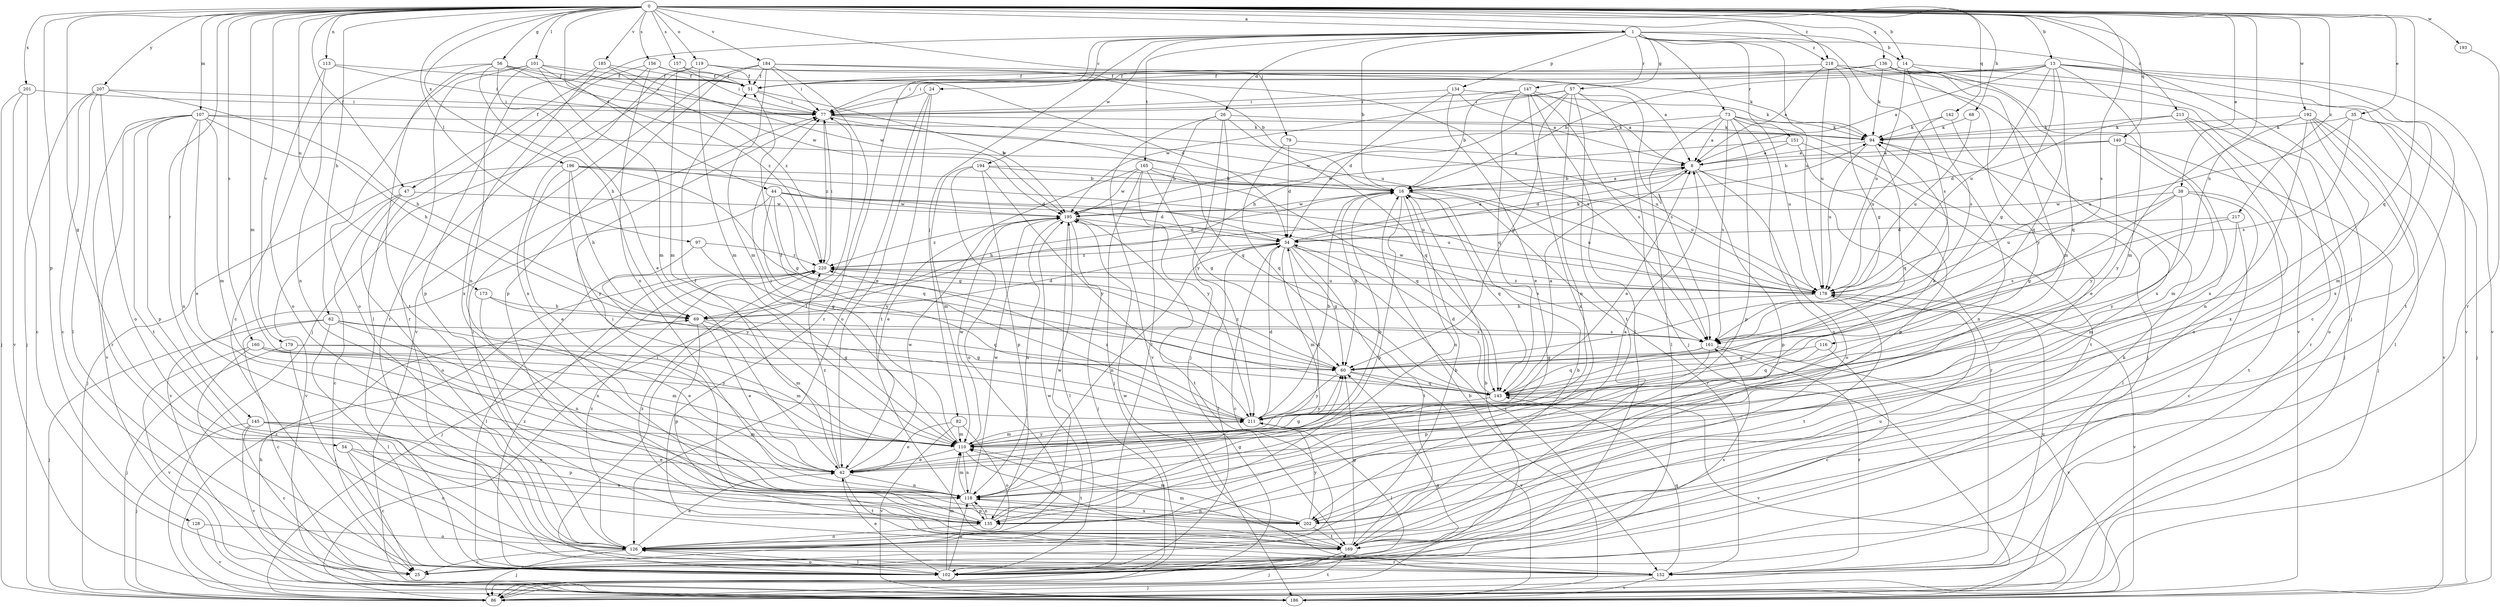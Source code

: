 strict digraph  {
0;
1;
8;
13;
14;
16;
24;
25;
26;
34;
35;
38;
42;
44;
47;
51;
54;
56;
57;
60;
62;
68;
69;
73;
77;
79;
82;
86;
94;
97;
101;
102;
107;
110;
113;
116;
118;
119;
126;
128;
134;
135;
136;
140;
142;
143;
145;
147;
151;
152;
156;
157;
160;
161;
165;
169;
173;
178;
179;
184;
185;
186;
192;
193;
194;
195;
196;
201;
202;
207;
211;
213;
217;
218;
220;
0 -> 1  [label=a];
0 -> 13  [label=b];
0 -> 14  [label=b];
0 -> 35  [label=e];
0 -> 38  [label=e];
0 -> 44  [label=f];
0 -> 47  [label=f];
0 -> 54  [label=g];
0 -> 56  [label=g];
0 -> 62  [label=h];
0 -> 68  [label=h];
0 -> 79  [label=j];
0 -> 97  [label=l];
0 -> 101  [label=l];
0 -> 107  [label=m];
0 -> 110  [label=m];
0 -> 113  [label=n];
0 -> 116  [label=n];
0 -> 119  [label=o];
0 -> 128  [label=p];
0 -> 136  [label=q];
0 -> 140  [label=q];
0 -> 142  [label=q];
0 -> 143  [label=q];
0 -> 145  [label=r];
0 -> 156  [label=s];
0 -> 157  [label=s];
0 -> 160  [label=s];
0 -> 161  [label=s];
0 -> 173  [label=u];
0 -> 179  [label=v];
0 -> 184  [label=v];
0 -> 185  [label=v];
0 -> 192  [label=w];
0 -> 193  [label=w];
0 -> 196  [label=x];
0 -> 201  [label=x];
0 -> 207  [label=y];
0 -> 213  [label=z];
0 -> 217  [label=z];
0 -> 218  [label=z];
1 -> 14  [label=b];
1 -> 16  [label=b];
1 -> 24  [label=c];
1 -> 26  [label=d];
1 -> 47  [label=f];
1 -> 57  [label=g];
1 -> 73  [label=i];
1 -> 82  [label=j];
1 -> 86  [label=j];
1 -> 102  [label=l];
1 -> 134  [label=p];
1 -> 147  [label=r];
1 -> 151  [label=r];
1 -> 161  [label=s];
1 -> 165  [label=t];
1 -> 178  [label=u];
1 -> 194  [label=w];
1 -> 218  [label=z];
8 -> 16  [label=b];
8 -> 34  [label=d];
8 -> 126  [label=o];
8 -> 135  [label=p];
8 -> 152  [label=r];
13 -> 8  [label=a];
13 -> 16  [label=b];
13 -> 51  [label=f];
13 -> 60  [label=g];
13 -> 77  [label=i];
13 -> 110  [label=m];
13 -> 143  [label=q];
13 -> 169  [label=t];
13 -> 178  [label=u];
13 -> 186  [label=v];
13 -> 202  [label=x];
14 -> 51  [label=f];
14 -> 143  [label=q];
14 -> 161  [label=s];
14 -> 178  [label=u];
14 -> 186  [label=v];
16 -> 8  [label=a];
16 -> 60  [label=g];
16 -> 69  [label=h];
16 -> 118  [label=n];
16 -> 135  [label=p];
16 -> 143  [label=q];
16 -> 152  [label=r];
16 -> 178  [label=u];
16 -> 195  [label=w];
24 -> 42  [label=e];
24 -> 77  [label=i];
24 -> 126  [label=o];
24 -> 169  [label=t];
25 -> 161  [label=s];
25 -> 195  [label=w];
26 -> 86  [label=j];
26 -> 94  [label=k];
26 -> 102  [label=l];
26 -> 143  [label=q];
26 -> 186  [label=v];
26 -> 211  [label=y];
34 -> 8  [label=a];
34 -> 25  [label=c];
34 -> 60  [label=g];
34 -> 102  [label=l];
34 -> 110  [label=m];
34 -> 118  [label=n];
34 -> 152  [label=r];
34 -> 161  [label=s];
34 -> 169  [label=t];
34 -> 220  [label=z];
35 -> 86  [label=j];
35 -> 94  [label=k];
35 -> 110  [label=m];
35 -> 161  [label=s];
35 -> 178  [label=u];
38 -> 60  [label=g];
38 -> 102  [label=l];
38 -> 169  [label=t];
38 -> 178  [label=u];
38 -> 195  [label=w];
38 -> 211  [label=y];
42 -> 16  [label=b];
42 -> 51  [label=f];
42 -> 60  [label=g];
42 -> 118  [label=n];
42 -> 169  [label=t];
42 -> 195  [label=w];
42 -> 220  [label=z];
44 -> 34  [label=d];
44 -> 60  [label=g];
44 -> 143  [label=q];
44 -> 178  [label=u];
44 -> 186  [label=v];
44 -> 195  [label=w];
44 -> 211  [label=y];
47 -> 25  [label=c];
47 -> 126  [label=o];
47 -> 186  [label=v];
47 -> 195  [label=w];
51 -> 77  [label=i];
51 -> 195  [label=w];
54 -> 25  [label=c];
54 -> 42  [label=e];
54 -> 126  [label=o];
54 -> 202  [label=x];
56 -> 25  [label=c];
56 -> 42  [label=e];
56 -> 51  [label=f];
56 -> 69  [label=h];
56 -> 77  [label=i];
56 -> 169  [label=t];
56 -> 195  [label=w];
57 -> 60  [label=g];
57 -> 69  [label=h];
57 -> 77  [label=i];
57 -> 86  [label=j];
57 -> 118  [label=n];
57 -> 161  [label=s];
57 -> 169  [label=t];
57 -> 195  [label=w];
60 -> 143  [label=q];
60 -> 186  [label=v];
60 -> 211  [label=y];
60 -> 220  [label=z];
62 -> 25  [label=c];
62 -> 42  [label=e];
62 -> 86  [label=j];
62 -> 102  [label=l];
62 -> 118  [label=n];
62 -> 161  [label=s];
68 -> 94  [label=k];
68 -> 178  [label=u];
69 -> 34  [label=d];
69 -> 42  [label=e];
69 -> 110  [label=m];
69 -> 135  [label=p];
69 -> 161  [label=s];
73 -> 8  [label=a];
73 -> 86  [label=j];
73 -> 94  [label=k];
73 -> 102  [label=l];
73 -> 126  [label=o];
73 -> 135  [label=p];
73 -> 161  [label=s];
73 -> 178  [label=u];
73 -> 195  [label=w];
77 -> 94  [label=k];
77 -> 143  [label=q];
77 -> 178  [label=u];
77 -> 220  [label=z];
79 -> 8  [label=a];
79 -> 34  [label=d];
79 -> 143  [label=q];
82 -> 42  [label=e];
82 -> 110  [label=m];
82 -> 126  [label=o];
82 -> 186  [label=v];
86 -> 60  [label=g];
86 -> 77  [label=i];
86 -> 169  [label=t];
86 -> 220  [label=z];
94 -> 8  [label=a];
94 -> 118  [label=n];
94 -> 143  [label=q];
94 -> 178  [label=u];
97 -> 60  [label=g];
97 -> 211  [label=y];
97 -> 220  [label=z];
101 -> 51  [label=f];
101 -> 110  [label=m];
101 -> 118  [label=n];
101 -> 126  [label=o];
101 -> 152  [label=r];
101 -> 178  [label=u];
101 -> 220  [label=z];
102 -> 16  [label=b];
102 -> 42  [label=e];
102 -> 94  [label=k];
102 -> 110  [label=m];
102 -> 118  [label=n];
102 -> 126  [label=o];
102 -> 220  [label=z];
107 -> 16  [label=b];
107 -> 42  [label=e];
107 -> 69  [label=h];
107 -> 94  [label=k];
107 -> 110  [label=m];
107 -> 118  [label=n];
107 -> 135  [label=p];
107 -> 152  [label=r];
107 -> 169  [label=t];
107 -> 186  [label=v];
110 -> 34  [label=d];
110 -> 42  [label=e];
110 -> 77  [label=i];
110 -> 118  [label=n];
110 -> 169  [label=t];
110 -> 195  [label=w];
110 -> 211  [label=y];
113 -> 51  [label=f];
113 -> 77  [label=i];
113 -> 118  [label=n];
113 -> 126  [label=o];
116 -> 25  [label=c];
116 -> 60  [label=g];
116 -> 143  [label=q];
118 -> 8  [label=a];
118 -> 110  [label=m];
118 -> 135  [label=p];
118 -> 195  [label=w];
118 -> 202  [label=x];
119 -> 16  [label=b];
119 -> 51  [label=f];
119 -> 86  [label=j];
119 -> 94  [label=k];
119 -> 110  [label=m];
119 -> 202  [label=x];
126 -> 16  [label=b];
126 -> 25  [label=c];
126 -> 42  [label=e];
126 -> 77  [label=i];
126 -> 86  [label=j];
126 -> 102  [label=l];
126 -> 152  [label=r];
126 -> 220  [label=z];
128 -> 126  [label=o];
128 -> 186  [label=v];
134 -> 8  [label=a];
134 -> 34  [label=d];
134 -> 42  [label=e];
134 -> 77  [label=i];
134 -> 94  [label=k];
135 -> 60  [label=g];
135 -> 77  [label=i];
135 -> 118  [label=n];
135 -> 126  [label=o];
135 -> 195  [label=w];
136 -> 25  [label=c];
136 -> 51  [label=f];
136 -> 77  [label=i];
136 -> 94  [label=k];
136 -> 110  [label=m];
136 -> 202  [label=x];
136 -> 211  [label=y];
140 -> 8  [label=a];
140 -> 16  [label=b];
140 -> 86  [label=j];
140 -> 110  [label=m];
140 -> 211  [label=y];
142 -> 42  [label=e];
142 -> 94  [label=k];
142 -> 178  [label=u];
143 -> 8  [label=a];
143 -> 34  [label=d];
143 -> 186  [label=v];
143 -> 211  [label=y];
145 -> 25  [label=c];
145 -> 86  [label=j];
145 -> 110  [label=m];
145 -> 118  [label=n];
145 -> 135  [label=p];
145 -> 186  [label=v];
147 -> 8  [label=a];
147 -> 16  [label=b];
147 -> 77  [label=i];
147 -> 102  [label=l];
147 -> 143  [label=q];
147 -> 161  [label=s];
147 -> 202  [label=x];
151 -> 8  [label=a];
151 -> 135  [label=p];
151 -> 169  [label=t];
151 -> 195  [label=w];
152 -> 86  [label=j];
152 -> 143  [label=q];
152 -> 178  [label=u];
152 -> 186  [label=v];
152 -> 195  [label=w];
156 -> 34  [label=d];
156 -> 51  [label=f];
156 -> 102  [label=l];
156 -> 118  [label=n];
156 -> 152  [label=r];
157 -> 51  [label=f];
157 -> 77  [label=i];
157 -> 110  [label=m];
160 -> 60  [label=g];
160 -> 102  [label=l];
160 -> 110  [label=m];
160 -> 186  [label=v];
160 -> 211  [label=y];
161 -> 60  [label=g];
161 -> 135  [label=p];
161 -> 143  [label=q];
161 -> 152  [label=r];
161 -> 186  [label=v];
165 -> 16  [label=b];
165 -> 42  [label=e];
165 -> 60  [label=g];
165 -> 86  [label=j];
165 -> 143  [label=q];
165 -> 195  [label=w];
165 -> 211  [label=y];
169 -> 16  [label=b];
169 -> 60  [label=g];
169 -> 86  [label=j];
169 -> 110  [label=m];
169 -> 178  [label=u];
169 -> 220  [label=z];
173 -> 69  [label=h];
173 -> 118  [label=n];
173 -> 143  [label=q];
178 -> 69  [label=h];
178 -> 169  [label=t];
178 -> 186  [label=v];
178 -> 195  [label=w];
178 -> 220  [label=z];
179 -> 60  [label=g];
179 -> 86  [label=j];
179 -> 102  [label=l];
179 -> 110  [label=m];
184 -> 8  [label=a];
184 -> 51  [label=f];
184 -> 77  [label=i];
184 -> 110  [label=m];
184 -> 135  [label=p];
184 -> 152  [label=r];
184 -> 161  [label=s];
184 -> 186  [label=v];
185 -> 51  [label=f];
185 -> 135  [label=p];
185 -> 195  [label=w];
185 -> 202  [label=x];
185 -> 220  [label=z];
186 -> 16  [label=b];
186 -> 69  [label=h];
192 -> 94  [label=k];
192 -> 102  [label=l];
192 -> 118  [label=n];
192 -> 126  [label=o];
192 -> 186  [label=v];
192 -> 202  [label=x];
192 -> 211  [label=y];
193 -> 152  [label=r];
194 -> 16  [label=b];
194 -> 110  [label=m];
194 -> 126  [label=o];
194 -> 135  [label=p];
194 -> 178  [label=u];
194 -> 211  [label=y];
195 -> 34  [label=d];
195 -> 86  [label=j];
195 -> 102  [label=l];
195 -> 118  [label=n];
195 -> 169  [label=t];
195 -> 220  [label=z];
196 -> 16  [label=b];
196 -> 34  [label=d];
196 -> 42  [label=e];
196 -> 60  [label=g];
196 -> 69  [label=h];
196 -> 86  [label=j];
196 -> 178  [label=u];
196 -> 211  [label=y];
201 -> 25  [label=c];
201 -> 77  [label=i];
201 -> 86  [label=j];
201 -> 186  [label=v];
202 -> 110  [label=m];
202 -> 118  [label=n];
202 -> 169  [label=t];
202 -> 211  [label=y];
207 -> 25  [label=c];
207 -> 69  [label=h];
207 -> 77  [label=i];
207 -> 86  [label=j];
207 -> 102  [label=l];
207 -> 126  [label=o];
211 -> 8  [label=a];
211 -> 16  [label=b];
211 -> 34  [label=d];
211 -> 51  [label=f];
211 -> 94  [label=k];
211 -> 102  [label=l];
211 -> 110  [label=m];
211 -> 220  [label=z];
213 -> 34  [label=d];
213 -> 86  [label=j];
213 -> 94  [label=k];
213 -> 126  [label=o];
213 -> 152  [label=r];
217 -> 25  [label=c];
217 -> 34  [label=d];
217 -> 110  [label=m];
217 -> 161  [label=s];
218 -> 8  [label=a];
218 -> 51  [label=f];
218 -> 60  [label=g];
218 -> 178  [label=u];
218 -> 186  [label=v];
218 -> 202  [label=x];
220 -> 77  [label=i];
220 -> 86  [label=j];
220 -> 94  [label=k];
220 -> 102  [label=l];
220 -> 178  [label=u];
}
